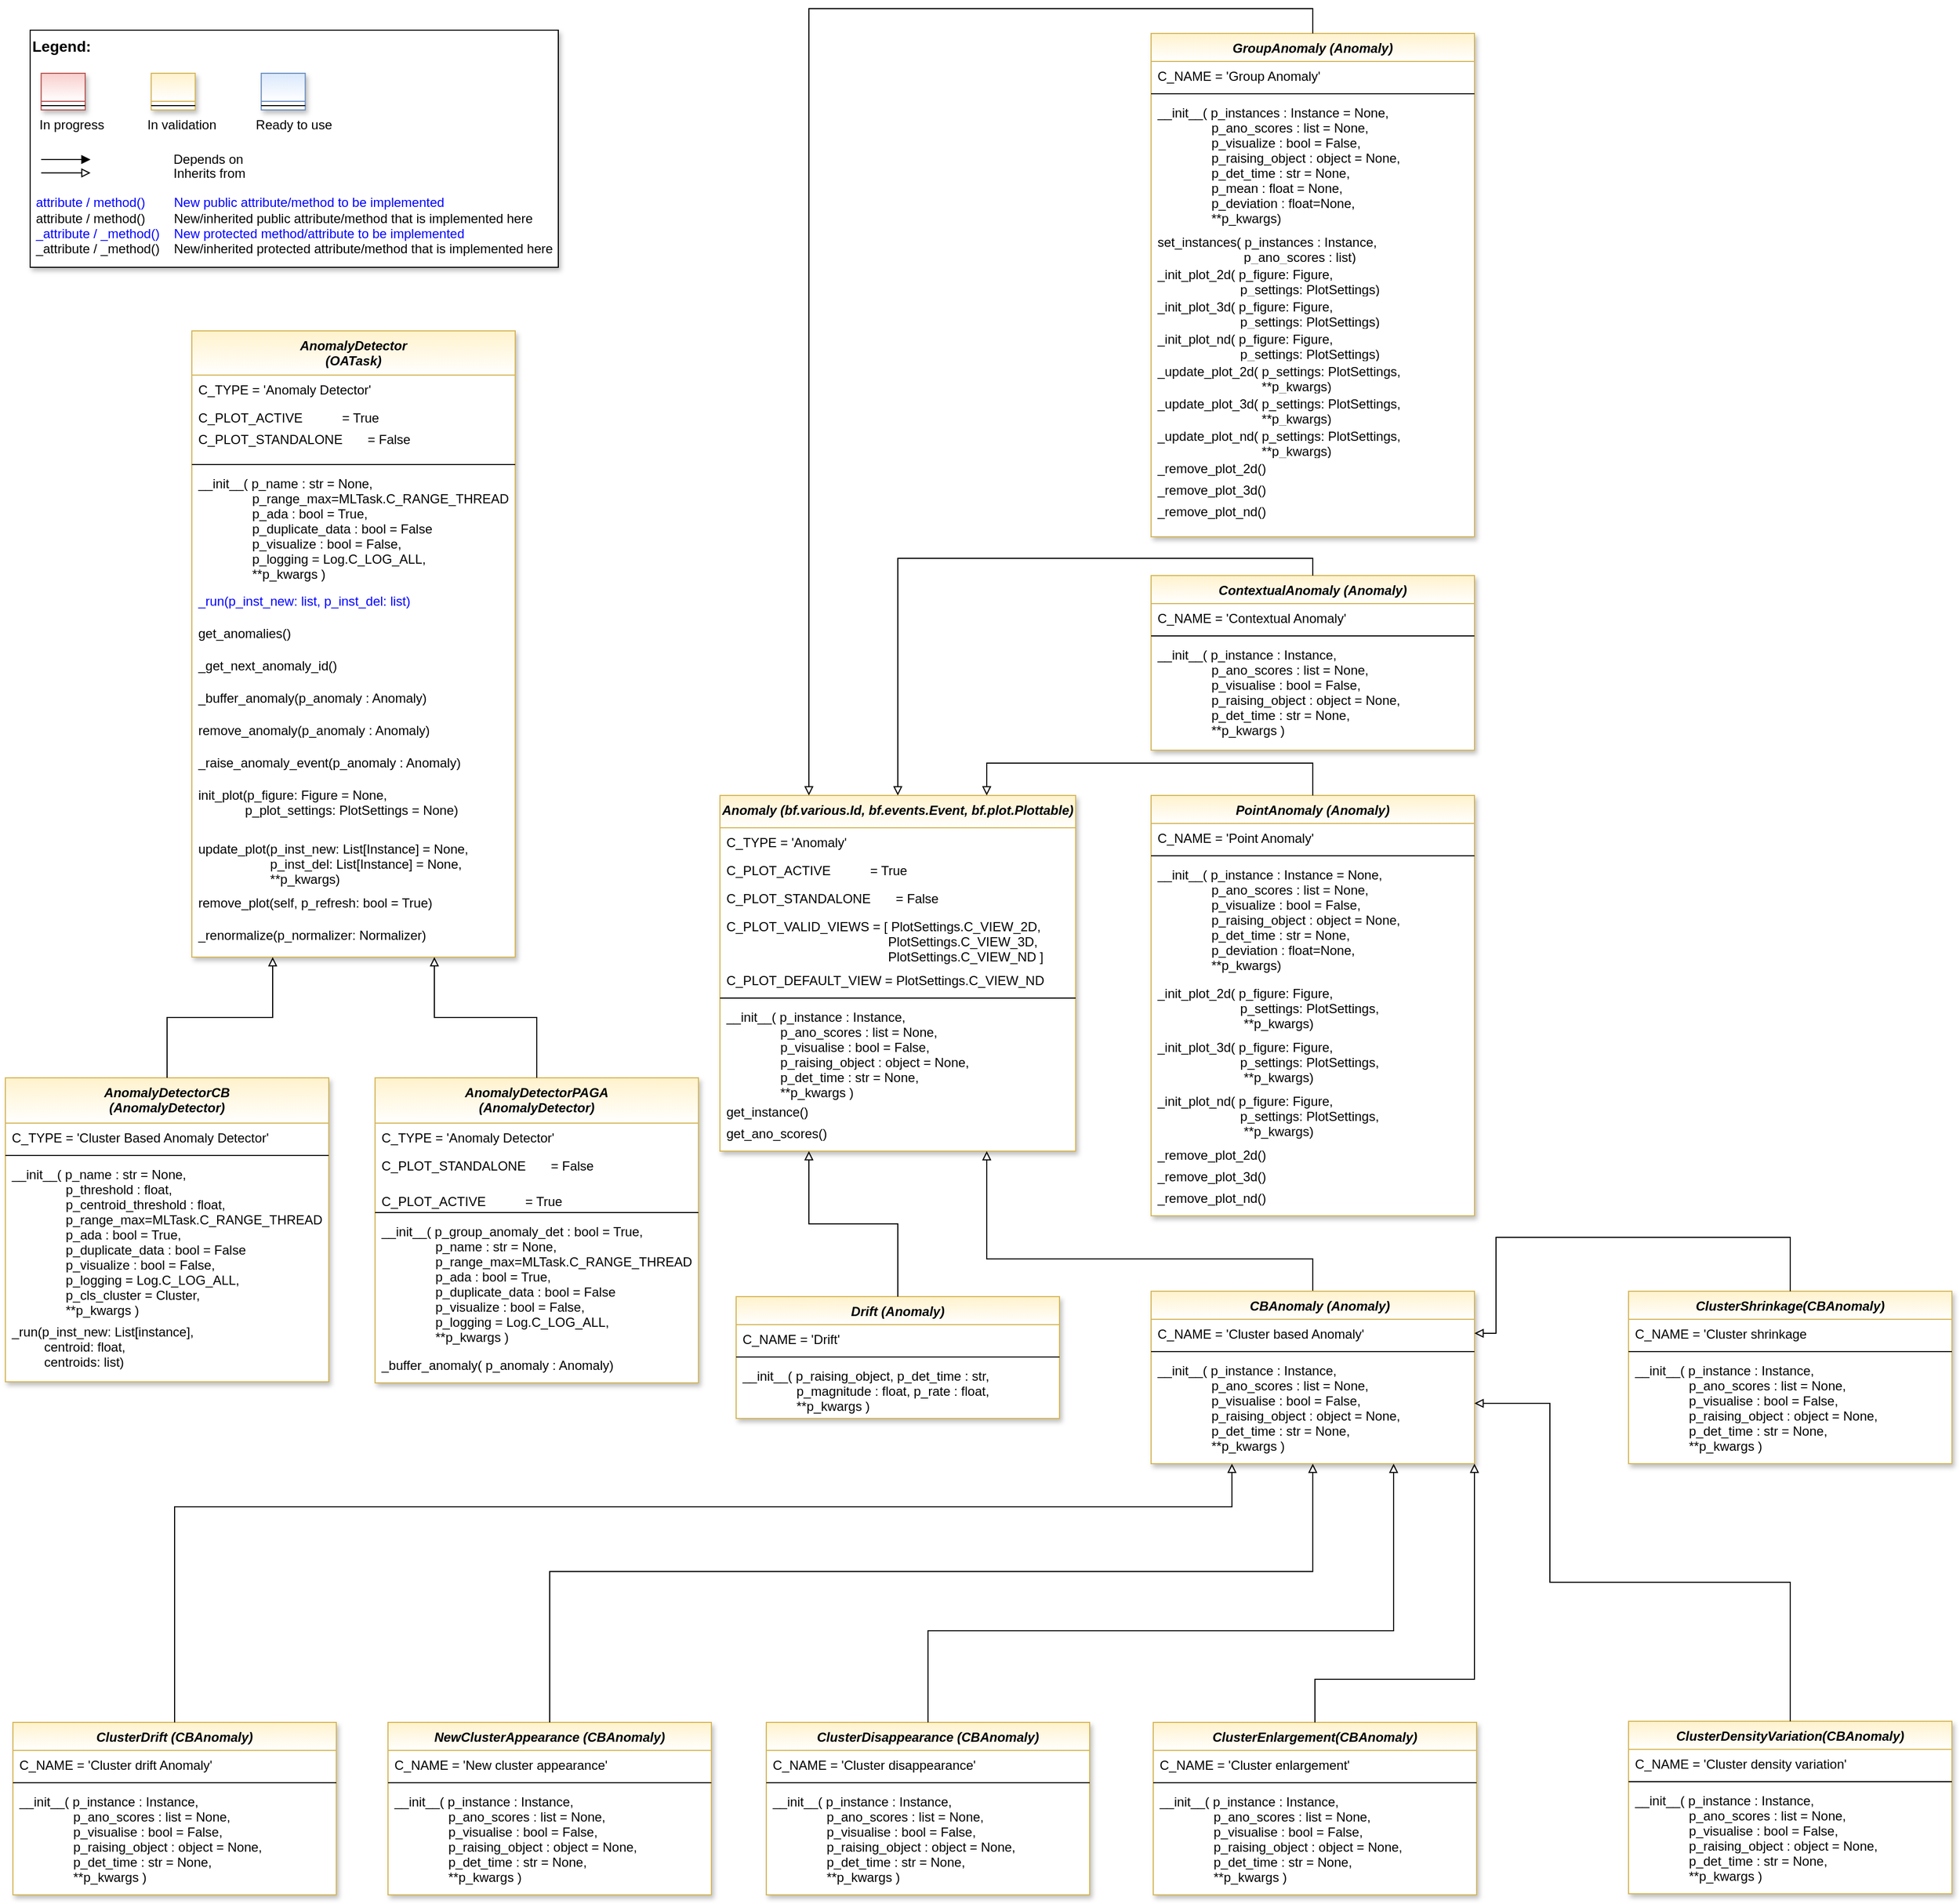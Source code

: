 <mxfile version="20.8.16" type="device" pages="2"><diagram id="C5RBs43oDa-KdzZeNtuy" name="Page-1"><mxGraphModel dx="822" dy="932" grid="1" gridSize="10" guides="1" tooltips="1" connect="1" arrows="1" fold="1" page="1" pageScale="1" pageWidth="2336" pageHeight="1654" math="0" shadow="0"><root><mxCell id="WIyWlLk6GJQsqaUBKTNV-0"/><mxCell id="WIyWlLk6GJQsqaUBKTNV-1" parent="WIyWlLk6GJQsqaUBKTNV-0"/><mxCell id="fcJVb3HREh7NScvAmxeq-0" value="" style="group" parent="WIyWlLk6GJQsqaUBKTNV-1" vertex="1" connectable="0"><mxGeometry x="40" y="40" width="490" height="220" as="geometry"/></mxCell><mxCell id="fcJVb3HREh7NScvAmxeq-1" value="&lt;font color=&quot;#000000&quot; size=&quot;1&quot;&gt;&lt;b style=&quot;font-size: 14px&quot;&gt;Legend:&lt;br&gt;&lt;/b&gt;&lt;/font&gt;&lt;br&gt;&lt;br&gt;&lt;br&gt;&lt;font color=&quot;#0000ff&quot; style=&quot;font-size: 6px&quot;&gt;&lt;br&gt;&lt;/font&gt;&lt;span style=&quot;color: rgb(0 , 0 , 0)&quot;&gt;&lt;font style=&quot;font-size: 4px&quot;&gt;&amp;nbsp; &amp;nbsp;&lt;/font&gt;&amp;nbsp;In progress&amp;nbsp; &amp;nbsp; &amp;nbsp; &amp;nbsp; &amp;nbsp; &amp;nbsp; In validation&amp;nbsp; &amp;nbsp; &amp;nbsp; &amp;nbsp; &amp;nbsp; &amp;nbsp;Ready to use&lt;/span&gt;&lt;font color=&quot;#000000&quot;&gt;&amp;nbsp;&lt;br&gt;&lt;/font&gt;&lt;font color=&quot;#0000ff&quot;&gt;&lt;br&gt;&lt;br&gt;&lt;br&gt;&lt;br&gt;&amp;nbsp;attribute / method()&amp;nbsp; &amp;nbsp; &amp;nbsp; &amp;nbsp; New public attribute/method to be implemented&lt;/font&gt;&lt;br&gt;&lt;font color=&quot;#000000&quot;&gt;&amp;nbsp;&lt;/font&gt;&lt;font color=&quot;#000000&quot;&gt;attribute / method()&lt;span&gt; &lt;/span&gt;&amp;nbsp; &amp;nbsp; &amp;nbsp; &amp;nbsp;New/inherited public attribute/method that is implemented here&lt;br&gt;&lt;/font&gt;&lt;font color=&quot;#0000ff&quot;&gt;&amp;nbsp;_attribute /&amp;nbsp;&lt;/font&gt;&lt;font color=&quot;#0000ff&quot;&gt;_method()&amp;nbsp; &amp;nbsp; New protected method/attribute to be implemented&lt;/font&gt;&lt;br&gt;&lt;font color=&quot;#000000&quot;&gt;&amp;nbsp;_attribute / _method()&amp;nbsp; &amp;nbsp; New/inherited protected attribute/method that is implemented here&lt;br&gt;&lt;/font&gt;&lt;font color=&quot;#000000&quot;&gt;&lt;br&gt;&lt;br&gt;&lt;br&gt;&lt;br&gt;&lt;br&gt;&lt;/font&gt;" style="text;html=1;align=left;verticalAlign=top;whiteSpace=wrap;rounded=0;fontColor=#006600;strokeColor=#000000;shadow=1;fillColor=#ffffff;" parent="fcJVb3HREh7NScvAmxeq-0" vertex="1"><mxGeometry width="490.0" height="220" as="geometry"/></mxCell><mxCell id="fcJVb3HREh7NScvAmxeq-2" value="Depends on" style="endArrow=block;html=1;labelPosition=right;verticalLabelPosition=middle;align=left;verticalAlign=middle;endFill=1;fontSize=12;" parent="fcJVb3HREh7NScvAmxeq-0" edge="1"><mxGeometry x="-1623.125" y="-2180" width="51.042" height="50" as="geometry"><mxPoint x="10.208" y="120.003" as="sourcePoint"/><mxPoint x="55.991" y="120.003" as="targetPoint"/><mxPoint x="98" as="offset"/><Array as="points"><mxPoint x="30.625" y="120"/></Array></mxGeometry></mxCell><mxCell id="fcJVb3HREh7NScvAmxeq-3" value="Inherits from" style="endArrow=block;html=1;labelPosition=right;verticalLabelPosition=middle;align=left;verticalAlign=middle;endFill=0;fontSize=12;" parent="fcJVb3HREh7NScvAmxeq-0" edge="1"><mxGeometry x="-1623.125" y="-2180" width="51.042" height="50" as="geometry"><mxPoint x="10.208" y="132.385" as="sourcePoint"/><mxPoint x="55.991" y="132.385" as="targetPoint"/><mxPoint x="98" y="1" as="offset"/></mxGeometry></mxCell><mxCell id="fcJVb3HREh7NScvAmxeq-4" value="" style="swimlane;fontStyle=3;align=center;verticalAlign=top;childLayout=stackLayout;horizontal=1;startSize=26;horizontalStack=0;resizeParent=1;resizeLast=0;collapsible=1;marginBottom=0;rounded=0;shadow=1;strokeWidth=1;fillColor=#f8cecc;strokeColor=#b85450;gradientColor=#ffffff;swimlaneFillColor=#ffffff;" parent="fcJVb3HREh7NScvAmxeq-0" vertex="1"><mxGeometry x="10.208" y="40" width="40.833" height="34" as="geometry"><mxRectangle x="230" y="140" width="160" height="26" as="alternateBounds"/></mxGeometry></mxCell><mxCell id="fcJVb3HREh7NScvAmxeq-5" value="" style="line;html=1;strokeWidth=1;align=left;verticalAlign=middle;spacingTop=-1;spacingLeft=3;spacingRight=3;rotatable=0;labelPosition=right;points=[];portConstraint=eastwest;" parent="fcJVb3HREh7NScvAmxeq-4" vertex="1"><mxGeometry y="26" width="40.833" height="8" as="geometry"/></mxCell><mxCell id="fcJVb3HREh7NScvAmxeq-6" value="" style="swimlane;fontStyle=3;align=center;verticalAlign=top;childLayout=stackLayout;horizontal=1;startSize=26;horizontalStack=0;resizeParent=1;resizeLast=0;collapsible=1;marginBottom=0;rounded=0;shadow=1;strokeWidth=1;fillColor=#fff2cc;strokeColor=#d6b656;gradientColor=#ffffff;swimlaneFillColor=#ffffff;" parent="fcJVb3HREh7NScvAmxeq-0" vertex="1"><mxGeometry x="112.292" y="40" width="40.833" height="34" as="geometry"><mxRectangle x="230" y="140" width="160" height="26" as="alternateBounds"/></mxGeometry></mxCell><mxCell id="fcJVb3HREh7NScvAmxeq-7" value="" style="line;html=1;strokeWidth=1;align=left;verticalAlign=middle;spacingTop=-1;spacingLeft=3;spacingRight=3;rotatable=0;labelPosition=right;points=[];portConstraint=eastwest;" parent="fcJVb3HREh7NScvAmxeq-6" vertex="1"><mxGeometry y="26" width="40.833" height="8" as="geometry"/></mxCell><mxCell id="fcJVb3HREh7NScvAmxeq-8" value="" style="swimlane;fontStyle=3;align=center;verticalAlign=top;childLayout=stackLayout;horizontal=1;startSize=26;horizontalStack=0;resizeParent=1;resizeLast=0;collapsible=1;marginBottom=0;rounded=0;shadow=1;strokeWidth=1;fillColor=#dae8fc;strokeColor=#6c8ebf;gradientColor=#ffffff;swimlaneFillColor=#ffffff;" parent="fcJVb3HREh7NScvAmxeq-0" vertex="1"><mxGeometry x="214.375" y="40" width="40.833" height="34" as="geometry"><mxRectangle x="230" y="140" width="160" height="26" as="alternateBounds"/></mxGeometry></mxCell><mxCell id="fcJVb3HREh7NScvAmxeq-9" value="" style="line;html=1;strokeWidth=1;align=left;verticalAlign=middle;spacingTop=-1;spacingLeft=3;spacingRight=3;rotatable=0;labelPosition=right;points=[];portConstraint=eastwest;" parent="fcJVb3HREh7NScvAmxeq-8" vertex="1"><mxGeometry y="26" width="40.833" height="8" as="geometry"/></mxCell><mxCell id="4use4ZCXdNiZSNTW99xv-1" value="AnomalyDetector&#10;(OATask)" style="swimlane;fontStyle=3;align=center;verticalAlign=top;childLayout=stackLayout;horizontal=1;startSize=41;horizontalStack=0;resizeParent=1;resizeLast=0;collapsible=1;marginBottom=0;rounded=0;shadow=1;strokeWidth=1;fillColor=#fff2cc;strokeColor=#d6b656;swimlaneFillColor=#ffffff;gradientColor=#ffffff;" parent="WIyWlLk6GJQsqaUBKTNV-1" vertex="1"><mxGeometry x="190" y="319" width="300" height="581" as="geometry"><mxRectangle x="230" y="140" width="160" height="26" as="alternateBounds"/></mxGeometry></mxCell><mxCell id="4use4ZCXdNiZSNTW99xv-2" value="C_TYPE = 'Anomaly Detector'" style="text;align=left;verticalAlign=top;spacingLeft=4;spacingRight=4;overflow=hidden;rotatable=0;points=[[0,0.5],[1,0.5]];portConstraint=eastwest;fontColor=default;" parent="4use4ZCXdNiZSNTW99xv-1" vertex="1"><mxGeometry y="41" width="300" height="26" as="geometry"/></mxCell><mxCell id="oLJumqx1HHhM9YScGNT0-0" value="C_PLOT_ACTIVE           = True" style="text;align=left;verticalAlign=top;spacingLeft=4;spacingRight=4;overflow=hidden;rotatable=0;points=[[0,0.5],[1,0.5]];portConstraint=eastwest;fontColor=default;html=1;" parent="4use4ZCXdNiZSNTW99xv-1" vertex="1"><mxGeometry y="67" width="300" height="20" as="geometry"/></mxCell><mxCell id="oLJumqx1HHhM9YScGNT0-1" value="C_PLOT_STANDALONE       = False" style="text;align=left;verticalAlign=top;spacingLeft=4;spacingRight=4;overflow=hidden;rotatable=0;points=[[0,0.5],[1,0.5]];portConstraint=eastwest;fontColor=default;" parent="4use4ZCXdNiZSNTW99xv-1" vertex="1"><mxGeometry y="87" width="300" height="33" as="geometry"/></mxCell><mxCell id="4use4ZCXdNiZSNTW99xv-5" value="" style="line;html=1;strokeWidth=1;align=left;verticalAlign=middle;spacingTop=-1;spacingLeft=3;spacingRight=3;rotatable=0;labelPosition=right;points=[];portConstraint=eastwest;" parent="4use4ZCXdNiZSNTW99xv-1" vertex="1"><mxGeometry y="120" width="300" height="8" as="geometry"/></mxCell><mxCell id="4use4ZCXdNiZSNTW99xv-6" value="__init__( p_name : str = None,&#10;               p_range_max=MLTask.C_RANGE_THREAD,&#10;               p_ada : bool = True,&#10;               p_duplicate_data : bool = False&#10;               p_visualize : bool = False,&#10;               p_logging = Log.C_LOG_ALL,&#10;               **p_kwargs )" style="text;align=left;verticalAlign=top;spacingLeft=4;spacingRight=4;overflow=hidden;rotatable=0;points=[[0,0.5],[1,0.5]];portConstraint=eastwest;fontColor=default;" parent="4use4ZCXdNiZSNTW99xv-1" vertex="1"><mxGeometry y="128" width="300" height="109" as="geometry"/></mxCell><mxCell id="oLJumqx1HHhM9YScGNT0-22" value="_run(p_inst_new: list, p_inst_del: list)" style="text;align=left;verticalAlign=top;spacingLeft=4;spacingRight=4;overflow=hidden;rotatable=0;points=[[0,0.5],[1,0.5]];portConstraint=eastwest;shadow=1;fontColor=#0000FF;" parent="4use4ZCXdNiZSNTW99xv-1" vertex="1"><mxGeometry y="237" width="300" height="30" as="geometry"/></mxCell><mxCell id="4use4ZCXdNiZSNTW99xv-8" value="get_anomalies()" style="text;align=left;verticalAlign=top;spacingLeft=4;spacingRight=4;overflow=hidden;rotatable=0;points=[[0,0.5],[1,0.5]];portConstraint=eastwest;shadow=1;fontColor=#000000;" parent="4use4ZCXdNiZSNTW99xv-1" vertex="1"><mxGeometry y="267" width="300" height="30" as="geometry"/></mxCell><mxCell id="N38WU9mJ-Era6qwWuLtT-0" value="_get_next_anomaly_id()" style="text;align=left;verticalAlign=top;spacingLeft=4;spacingRight=4;overflow=hidden;rotatable=0;points=[[0,0.5],[1,0.5]];portConstraint=eastwest;shadow=1;fontColor=#000000;" vertex="1" parent="4use4ZCXdNiZSNTW99xv-1"><mxGeometry y="297" width="300" height="30" as="geometry"/></mxCell><mxCell id="oLJumqx1HHhM9YScGNT0-2" value="_buffer_anomaly(p_anomaly : Anomaly) " style="text;align=left;verticalAlign=top;spacingLeft=4;spacingRight=4;overflow=hidden;rotatable=0;points=[[0,0.5],[1,0.5]];portConstraint=eastwest;shadow=1;fontColor=#000000;" parent="4use4ZCXdNiZSNTW99xv-1" vertex="1"><mxGeometry y="327" width="300" height="30" as="geometry"/></mxCell><mxCell id="oLJumqx1HHhM9YScGNT0-3" value="remove_anomaly(p_anomaly : Anomaly)" style="text;align=left;verticalAlign=top;spacingLeft=4;spacingRight=4;overflow=hidden;rotatable=0;points=[[0,0.5],[1,0.5]];portConstraint=eastwest;shadow=1;fontColor=#000000;" parent="4use4ZCXdNiZSNTW99xv-1" vertex="1"><mxGeometry y="357" width="300" height="30" as="geometry"/></mxCell><mxCell id="oLJumqx1HHhM9YScGNT0-4" value="_raise_anomaly_event(p_anomaly : Anomaly)" style="text;align=left;verticalAlign=top;spacingLeft=4;spacingRight=4;overflow=hidden;rotatable=0;points=[[0,0.5],[1,0.5]];portConstraint=eastwest;shadow=1;fontColor=#000000;" parent="4use4ZCXdNiZSNTW99xv-1" vertex="1"><mxGeometry y="387" width="300" height="30" as="geometry"/></mxCell><mxCell id="oLJumqx1HHhM9YScGNT0-5" value="init_plot(p_figure: Figure = None,&#10;             p_plot_settings: PlotSettings = None)" style="text;align=left;verticalAlign=top;spacingLeft=4;spacingRight=4;overflow=hidden;rotatable=0;points=[[0,0.5],[1,0.5]];portConstraint=eastwest;shadow=1;fontColor=#000000;" parent="4use4ZCXdNiZSNTW99xv-1" vertex="1"><mxGeometry y="417" width="300" height="50" as="geometry"/></mxCell><mxCell id="oLJumqx1HHhM9YScGNT0-6" value="update_plot(p_inst_new: List[Instance] = None,&#10;                    p_inst_del: List[Instance] = None,&#10;                    **p_kwargs)" style="text;align=left;verticalAlign=top;spacingLeft=4;spacingRight=4;overflow=hidden;rotatable=0;points=[[0,0.5],[1,0.5]];portConstraint=eastwest;shadow=1;fontColor=#000000;" parent="4use4ZCXdNiZSNTW99xv-1" vertex="1"><mxGeometry y="467" width="300" height="50" as="geometry"/></mxCell><mxCell id="oLJumqx1HHhM9YScGNT0-7" value="remove_plot(self, p_refresh: bool = True)" style="text;align=left;verticalAlign=top;spacingLeft=4;spacingRight=4;overflow=hidden;rotatable=0;points=[[0,0.5],[1,0.5]];portConstraint=eastwest;shadow=1;fontColor=#000000;" parent="4use4ZCXdNiZSNTW99xv-1" vertex="1"><mxGeometry y="517" width="300" height="30" as="geometry"/></mxCell><mxCell id="hOcUKRqpv3udX4BvXm5B-0" value="_renormalize(p_normalizer: Normalizer) " style="text;align=left;verticalAlign=top;spacingLeft=4;spacingRight=4;overflow=hidden;rotatable=0;points=[[0,0.5],[1,0.5]];portConstraint=eastwest;shadow=1;fontColor=#000000;" parent="4use4ZCXdNiZSNTW99xv-1" vertex="1"><mxGeometry y="547" width="300" height="30" as="geometry"/></mxCell><mxCell id="4use4ZCXdNiZSNTW99xv-16" value="Anomaly (bf.various.Id, bf.events.Event, bf.plot.Plottable)" style="swimlane;fontStyle=3;align=center;verticalAlign=top;childLayout=stackLayout;horizontal=1;startSize=30;horizontalStack=0;resizeParent=1;resizeLast=0;collapsible=1;marginBottom=0;rounded=0;shadow=1;strokeWidth=1;fillColor=#fff2cc;strokeColor=#d6b656;swimlaneFillColor=#ffffff;gradientColor=#ffffff;" parent="WIyWlLk6GJQsqaUBKTNV-1" vertex="1"><mxGeometry x="680" y="750" width="330" height="330" as="geometry"><mxRectangle x="230" y="140" width="160" height="26" as="alternateBounds"/></mxGeometry></mxCell><mxCell id="8-Sli__s1YHfQ2Dl7trR-0" value="C_TYPE = 'Anomaly'" style="text;align=left;verticalAlign=top;spacingLeft=4;spacingRight=4;overflow=hidden;rotatable=0;points=[[0,0.5],[1,0.5]];portConstraint=eastwest;fontColor=default;" parent="4use4ZCXdNiZSNTW99xv-16" vertex="1"><mxGeometry y="30" width="330" height="26" as="geometry"/></mxCell><mxCell id="oLJumqx1HHhM9YScGNT0-23" value="C_PLOT_ACTIVE           = True" style="text;align=left;verticalAlign=top;spacingLeft=4;spacingRight=4;overflow=hidden;rotatable=0;points=[[0,0.5],[1,0.5]];portConstraint=eastwest;fontColor=default;" parent="4use4ZCXdNiZSNTW99xv-16" vertex="1"><mxGeometry y="56" width="330" height="26" as="geometry"/></mxCell><mxCell id="oLJumqx1HHhM9YScGNT0-24" value="C_PLOT_STANDALONE       = False" style="text;align=left;verticalAlign=top;spacingLeft=4;spacingRight=4;overflow=hidden;rotatable=0;points=[[0,0.5],[1,0.5]];portConstraint=eastwest;fontColor=default;" parent="4use4ZCXdNiZSNTW99xv-16" vertex="1"><mxGeometry y="82" width="330" height="26" as="geometry"/></mxCell><mxCell id="oLJumqx1HHhM9YScGNT0-25" value="C_PLOT_VALID_VIEWS = [ PlotSettings.C_VIEW_2D, &#10;                                              PlotSettings.C_VIEW_3D, &#10;                                              PlotSettings.C_VIEW_ND ]" style="text;align=left;verticalAlign=top;spacingLeft=4;spacingRight=4;overflow=hidden;rotatable=0;points=[[0,0.5],[1,0.5]];portConstraint=eastwest;fontColor=default;" parent="4use4ZCXdNiZSNTW99xv-16" vertex="1"><mxGeometry y="108" width="330" height="50" as="geometry"/></mxCell><mxCell id="oLJumqx1HHhM9YScGNT0-26" value="C_PLOT_DEFAULT_VIEW = PlotSettings.C_VIEW_ND" style="text;align=left;verticalAlign=top;spacingLeft=4;spacingRight=4;overflow=hidden;rotatable=0;points=[[0,0.5],[1,0.5]];portConstraint=eastwest;fontColor=default;" parent="4use4ZCXdNiZSNTW99xv-16" vertex="1"><mxGeometry y="158" width="330" height="26" as="geometry"/></mxCell><mxCell id="4use4ZCXdNiZSNTW99xv-20" value="" style="line;html=1;strokeWidth=1;align=left;verticalAlign=middle;spacingTop=-1;spacingLeft=3;spacingRight=3;rotatable=0;labelPosition=right;points=[];portConstraint=eastwest;" parent="4use4ZCXdNiZSNTW99xv-16" vertex="1"><mxGeometry y="184" width="330" height="8" as="geometry"/></mxCell><mxCell id="4use4ZCXdNiZSNTW99xv-21" value="__init__( p_instance : Instance,&#10;               p_ano_scores : list = None,&#10;               p_visualise : bool = False,&#10;               p_raising_object : object = None,&#10;               p_det_time : str = None,&#10;               **p_kwargs )" style="text;align=left;verticalAlign=top;spacingLeft=4;spacingRight=4;overflow=hidden;rotatable=0;points=[[0,0.5],[1,0.5]];portConstraint=eastwest;" parent="4use4ZCXdNiZSNTW99xv-16" vertex="1"><mxGeometry y="192" width="330" height="88" as="geometry"/></mxCell><mxCell id="oLJumqx1HHhM9YScGNT0-29" value="get_instance()" style="text;align=left;verticalAlign=top;spacingLeft=4;spacingRight=4;overflow=hidden;rotatable=0;points=[[0,0.5],[1,0.5]];portConstraint=eastwest;" parent="4use4ZCXdNiZSNTW99xv-16" vertex="1"><mxGeometry y="280" width="330" height="20" as="geometry"/></mxCell><mxCell id="hOcUKRqpv3udX4BvXm5B-9" value="get_ano_scores()" style="text;align=left;verticalAlign=top;spacingLeft=4;spacingRight=4;overflow=hidden;rotatable=0;points=[[0,0.5],[1,0.5]];portConstraint=eastwest;" parent="4use4ZCXdNiZSNTW99xv-16" vertex="1"><mxGeometry y="300" width="330" height="20" as="geometry"/></mxCell><mxCell id="4use4ZCXdNiZSNTW99xv-23" value="AnomalyDetectorCB &#10;(AnomalyDetector)" style="swimlane;fontStyle=3;align=center;verticalAlign=top;childLayout=stackLayout;horizontal=1;startSize=42;horizontalStack=0;resizeParent=1;resizeLast=0;collapsible=1;marginBottom=0;rounded=0;shadow=1;strokeWidth=1;fillColor=#fff2cc;strokeColor=#d6b656;swimlaneFillColor=#ffffff;gradientColor=#ffffff;" parent="WIyWlLk6GJQsqaUBKTNV-1" vertex="1"><mxGeometry x="17" y="1012" width="300" height="282" as="geometry"><mxRectangle x="230" y="140" width="160" height="26" as="alternateBounds"/></mxGeometry></mxCell><mxCell id="4use4ZCXdNiZSNTW99xv-24" value="C_TYPE = 'Cluster Based Anomaly Detector'" style="text;align=left;verticalAlign=top;spacingLeft=4;spacingRight=4;overflow=hidden;rotatable=0;points=[[0,0.5],[1,0.5]];portConstraint=eastwest;fontColor=default;" parent="4use4ZCXdNiZSNTW99xv-23" vertex="1"><mxGeometry y="42" width="300" height="26" as="geometry"/></mxCell><mxCell id="4use4ZCXdNiZSNTW99xv-25" value="" style="line;html=1;strokeWidth=1;align=left;verticalAlign=middle;spacingTop=-1;spacingLeft=3;spacingRight=3;rotatable=0;labelPosition=right;points=[];portConstraint=eastwest;" parent="4use4ZCXdNiZSNTW99xv-23" vertex="1"><mxGeometry y="68" width="300" height="8" as="geometry"/></mxCell><mxCell id="LADwDjPol3l0WeRybPvM-0" value="__init__( p_name : str = None,&#10;               p_threshold : float,&#10;               p_centroid_threshold : float,&#10;               p_range_max=MLTask.C_RANGE_THREAD,&#10;               p_ada : bool = True,&#10;               p_duplicate_data : bool = False&#10;               p_visualize : bool = False,&#10;               p_logging = Log.C_LOG_ALL,&#10;               p_cls_cluster = Cluster,&#10;               **p_kwargs )" style="text;align=left;verticalAlign=top;spacingLeft=4;spacingRight=4;overflow=hidden;rotatable=0;points=[[0,0.5],[1,0.5]];portConstraint=eastwest;fontColor=default;" parent="4use4ZCXdNiZSNTW99xv-23" vertex="1"><mxGeometry y="76" width="300" height="146" as="geometry"/></mxCell><mxCell id="p2okAq9_pR5mkignAm-u-0" value="_run(p_inst_new: List[instance],&#10;         centroid: float,&#10;         centroids: list)" style="text;align=left;verticalAlign=top;spacingLeft=4;spacingRight=4;overflow=hidden;rotatable=0;points=[[0,0.5],[1,0.5]];portConstraint=eastwest;shadow=1;" parent="4use4ZCXdNiZSNTW99xv-23" vertex="1"><mxGeometry y="222" width="300" height="60" as="geometry"/></mxCell><mxCell id="p2okAq9_pR5mkignAm-u-1" value="PointAnomaly (Anomaly)" style="swimlane;fontStyle=3;align=center;verticalAlign=top;childLayout=stackLayout;horizontal=1;startSize=26;horizontalStack=0;resizeParent=1;resizeLast=0;collapsible=1;marginBottom=0;rounded=0;shadow=1;strokeWidth=1;fillColor=#fff2cc;strokeColor=#d6b656;swimlaneFillColor=#ffffff;gradientColor=#ffffff;" parent="WIyWlLk6GJQsqaUBKTNV-1" vertex="1"><mxGeometry x="1080" y="750" width="300" height="390" as="geometry"><mxRectangle x="230" y="140" width="160" height="26" as="alternateBounds"/></mxGeometry></mxCell><mxCell id="p2okAq9_pR5mkignAm-u-2" value="C_NAME = 'Point Anomaly'" style="text;align=left;verticalAlign=top;spacingLeft=4;spacingRight=4;overflow=hidden;rotatable=0;points=[[0,0.5],[1,0.5]];portConstraint=eastwest;fontColor=default;" parent="p2okAq9_pR5mkignAm-u-1" vertex="1"><mxGeometry y="26" width="300" height="26" as="geometry"/></mxCell><mxCell id="p2okAq9_pR5mkignAm-u-5" value="" style="line;html=1;strokeWidth=1;align=left;verticalAlign=middle;spacingTop=-1;spacingLeft=3;spacingRight=3;rotatable=0;labelPosition=right;points=[];portConstraint=eastwest;" parent="p2okAq9_pR5mkignAm-u-1" vertex="1"><mxGeometry y="52" width="300" height="8" as="geometry"/></mxCell><mxCell id="p2okAq9_pR5mkignAm-u-6" value="__init__( p_instance : Instance = None,&#10;               p_ano_scores : list = None,&#10;               p_visualize : bool = False,&#10;               p_raising_object : object = None,&#10;               p_det_time : str = None,&#10;               p_deviation : float=None,&#10;               **p_kwargs)" style="text;align=left;verticalAlign=top;spacingLeft=4;spacingRight=4;overflow=hidden;rotatable=0;points=[[0,0.5],[1,0.5]];portConstraint=eastwest;" parent="p2okAq9_pR5mkignAm-u-1" vertex="1"><mxGeometry y="60" width="300" height="110" as="geometry"/></mxCell><mxCell id="oLJumqx1HHhM9YScGNT0-30" value="_init_plot_2d( p_figure: Figure,&#10;                       p_settings: PlotSettings,&#10;                        **p_kwargs)" style="text;align=left;verticalAlign=top;spacingLeft=4;spacingRight=4;overflow=hidden;rotatable=0;points=[[0,0.5],[1,0.5]];portConstraint=eastwest;" parent="p2okAq9_pR5mkignAm-u-1" vertex="1"><mxGeometry y="170" width="300" height="50" as="geometry"/></mxCell><mxCell id="N38WU9mJ-Era6qwWuLtT-4" value="_init_plot_3d( p_figure: Figure,&#10;                       p_settings: PlotSettings,&#10;                        **p_kwargs)" style="text;align=left;verticalAlign=top;spacingLeft=4;spacingRight=4;overflow=hidden;rotatable=0;points=[[0,0.5],[1,0.5]];portConstraint=eastwest;" vertex="1" parent="p2okAq9_pR5mkignAm-u-1"><mxGeometry y="220" width="300" height="50" as="geometry"/></mxCell><mxCell id="N38WU9mJ-Era6qwWuLtT-5" value="_init_plot_nd( p_figure: Figure,&#10;                       p_settings: PlotSettings,&#10;                        **p_kwargs)" style="text;align=left;verticalAlign=top;spacingLeft=4;spacingRight=4;overflow=hidden;rotatable=0;points=[[0,0.5],[1,0.5]];portConstraint=eastwest;" vertex="1" parent="p2okAq9_pR5mkignAm-u-1"><mxGeometry y="270" width="300" height="50" as="geometry"/></mxCell><mxCell id="oLJumqx1HHhM9YScGNT0-31" value="_remove_plot_2d()" style="text;align=left;verticalAlign=top;spacingLeft=4;spacingRight=4;overflow=hidden;rotatable=0;points=[[0,0.5],[1,0.5]];portConstraint=eastwest;" parent="p2okAq9_pR5mkignAm-u-1" vertex="1"><mxGeometry y="320" width="300" height="20" as="geometry"/></mxCell><mxCell id="N38WU9mJ-Era6qwWuLtT-6" value="_remove_plot_3d()" style="text;align=left;verticalAlign=top;spacingLeft=4;spacingRight=4;overflow=hidden;rotatable=0;points=[[0,0.5],[1,0.5]];portConstraint=eastwest;" vertex="1" parent="p2okAq9_pR5mkignAm-u-1"><mxGeometry y="340" width="300" height="20" as="geometry"/></mxCell><mxCell id="N38WU9mJ-Era6qwWuLtT-7" value="_remove_plot_nd()" style="text;align=left;verticalAlign=top;spacingLeft=4;spacingRight=4;overflow=hidden;rotatable=0;points=[[0,0.5],[1,0.5]];portConstraint=eastwest;" vertex="1" parent="p2okAq9_pR5mkignAm-u-1"><mxGeometry y="360" width="300" height="20" as="geometry"/></mxCell><mxCell id="p2okAq9_pR5mkignAm-u-7" value="Drift (Anomaly)" style="swimlane;fontStyle=3;align=center;verticalAlign=top;childLayout=stackLayout;horizontal=1;startSize=26;horizontalStack=0;resizeParent=1;resizeLast=0;collapsible=1;marginBottom=0;rounded=0;shadow=1;strokeWidth=1;fillColor=#fff2cc;strokeColor=#d6b656;swimlaneFillColor=#ffffff;gradientColor=#ffffff;" parent="WIyWlLk6GJQsqaUBKTNV-1" vertex="1"><mxGeometry x="695" y="1215" width="300" height="113" as="geometry"><mxRectangle x="230" y="140" width="160" height="26" as="alternateBounds"/></mxGeometry></mxCell><mxCell id="p2okAq9_pR5mkignAm-u-8" value="C_NAME = 'Drift'" style="text;align=left;verticalAlign=top;spacingLeft=4;spacingRight=4;overflow=hidden;rotatable=0;points=[[0,0.5],[1,0.5]];portConstraint=eastwest;fontColor=default;" parent="p2okAq9_pR5mkignAm-u-7" vertex="1"><mxGeometry y="26" width="300" height="26" as="geometry"/></mxCell><mxCell id="p2okAq9_pR5mkignAm-u-11" value="" style="line;html=1;strokeWidth=1;align=left;verticalAlign=middle;spacingTop=-1;spacingLeft=3;spacingRight=3;rotatable=0;labelPosition=right;points=[];portConstraint=eastwest;" parent="p2okAq9_pR5mkignAm-u-7" vertex="1"><mxGeometry y="52" width="300" height="8" as="geometry"/></mxCell><mxCell id="p2okAq9_pR5mkignAm-u-12" value="__init__( p_raising_object, p_det_time : str,&#10;               p_magnitude : float, p_rate : float,&#10;               **p_kwargs )" style="text;align=left;verticalAlign=top;spacingLeft=4;spacingRight=4;overflow=hidden;rotatable=0;points=[[0,0.5],[1,0.5]];portConstraint=eastwest;" parent="p2okAq9_pR5mkignAm-u-7" vertex="1"><mxGeometry y="60" width="300" height="50" as="geometry"/></mxCell><mxCell id="-7w-KWIGjs2nFZWPsfRn-2" style="edgeStyle=orthogonalEdgeStyle;rounded=0;orthogonalLoop=1;jettySize=auto;html=1;fontColor=#0000FF;endArrow=block;endFill=0;exitX=0.5;exitY=0;exitDx=0;exitDy=0;entryX=0.25;entryY=1;entryDx=0;entryDy=0;" parent="WIyWlLk6GJQsqaUBKTNV-1" source="p2okAq9_pR5mkignAm-u-7" target="4use4ZCXdNiZSNTW99xv-16" edge="1"><mxGeometry relative="1" as="geometry"><mxPoint x="880" y="900" as="targetPoint"/><Array as="points"/><mxPoint x="1250" y="600" as="sourcePoint"/></mxGeometry></mxCell><mxCell id="y2l99iwQbg-wAnSwsQFK-0" value="GroupAnomaly (Anomaly)" style="swimlane;fontStyle=3;align=center;verticalAlign=top;childLayout=stackLayout;horizontal=1;startSize=26;horizontalStack=0;resizeParent=1;resizeLast=0;collapsible=1;marginBottom=0;rounded=0;shadow=1;strokeWidth=1;fillColor=#fff2cc;strokeColor=#d6b656;swimlaneFillColor=#ffffff;gradientColor=#ffffff;" parent="WIyWlLk6GJQsqaUBKTNV-1" vertex="1"><mxGeometry x="1080" y="43" width="300" height="467" as="geometry"><mxRectangle x="230" y="140" width="160" height="26" as="alternateBounds"/></mxGeometry></mxCell><mxCell id="y2l99iwQbg-wAnSwsQFK-1" value="C_NAME = 'Group Anomaly'" style="text;align=left;verticalAlign=top;spacingLeft=4;spacingRight=4;overflow=hidden;rotatable=0;points=[[0,0.5],[1,0.5]];portConstraint=eastwest;fontColor=default;" parent="y2l99iwQbg-wAnSwsQFK-0" vertex="1"><mxGeometry y="26" width="300" height="26" as="geometry"/></mxCell><mxCell id="y2l99iwQbg-wAnSwsQFK-2" value="" style="line;html=1;strokeWidth=1;align=left;verticalAlign=middle;spacingTop=-1;spacingLeft=3;spacingRight=3;rotatable=0;labelPosition=right;points=[];portConstraint=eastwest;" parent="y2l99iwQbg-wAnSwsQFK-0" vertex="1"><mxGeometry y="52" width="300" height="8" as="geometry"/></mxCell><mxCell id="y2l99iwQbg-wAnSwsQFK-3" value="__init__( p_instances : Instance = None,&#10;               p_ano_scores : list = None,&#10;               p_visualize : bool = False,&#10;               p_raising_object : object = None,&#10;               p_det_time : str = None,&#10;               p_mean : float = None,&#10;               p_deviation : float=None,&#10;               **p_kwargs)" style="text;align=left;verticalAlign=top;spacingLeft=4;spacingRight=4;overflow=hidden;rotatable=0;points=[[0,0.5],[1,0.5]];portConstraint=eastwest;" parent="y2l99iwQbg-wAnSwsQFK-0" vertex="1"><mxGeometry y="60" width="300" height="120" as="geometry"/></mxCell><mxCell id="hOcUKRqpv3udX4BvXm5B-10" value="set_instances( p_instances : Instance,&#10;                        p_ano_scores : list)" style="text;align=left;verticalAlign=top;spacingLeft=4;spacingRight=4;overflow=hidden;rotatable=0;points=[[0,0.5],[1,0.5]];portConstraint=eastwest;" parent="y2l99iwQbg-wAnSwsQFK-0" vertex="1"><mxGeometry y="180" width="300" height="30" as="geometry"/></mxCell><mxCell id="N38WU9mJ-Era6qwWuLtT-11" value="_init_plot_2d( p_figure: Figure,&#10;                       p_settings: PlotSettings)" style="text;align=left;verticalAlign=top;spacingLeft=4;spacingRight=4;overflow=hidden;rotatable=0;points=[[0,0.5],[1,0.5]];portConstraint=eastwest;" vertex="1" parent="y2l99iwQbg-wAnSwsQFK-0"><mxGeometry y="210" width="300" height="30" as="geometry"/></mxCell><mxCell id="N38WU9mJ-Era6qwWuLtT-12" value="_init_plot_3d( p_figure: Figure,&#10;                       p_settings: PlotSettings)" style="text;align=left;verticalAlign=top;spacingLeft=4;spacingRight=4;overflow=hidden;rotatable=0;points=[[0,0.5],[1,0.5]];portConstraint=eastwest;" vertex="1" parent="y2l99iwQbg-wAnSwsQFK-0"><mxGeometry y="240" width="300" height="30" as="geometry"/></mxCell><mxCell id="oLJumqx1HHhM9YScGNT0-34" value="_init_plot_nd( p_figure: Figure,&#10;                       p_settings: PlotSettings)" style="text;align=left;verticalAlign=top;spacingLeft=4;spacingRight=4;overflow=hidden;rotatable=0;points=[[0,0.5],[1,0.5]];portConstraint=eastwest;" parent="y2l99iwQbg-wAnSwsQFK-0" vertex="1"><mxGeometry y="270" width="300" height="30" as="geometry"/></mxCell><mxCell id="oLJumqx1HHhM9YScGNT0-33" value="_update_plot_2d( p_settings: PlotSettings,&#10;                             **p_kwargs)" style="text;align=left;verticalAlign=top;spacingLeft=4;spacingRight=4;overflow=hidden;rotatable=0;points=[[0,0.5],[1,0.5]];portConstraint=eastwest;" parent="y2l99iwQbg-wAnSwsQFK-0" vertex="1"><mxGeometry y="300" width="300" height="30" as="geometry"/></mxCell><mxCell id="N38WU9mJ-Era6qwWuLtT-10" value="_update_plot_3d( p_settings: PlotSettings,&#10;                             **p_kwargs)" style="text;align=left;verticalAlign=top;spacingLeft=4;spacingRight=4;overflow=hidden;rotatable=0;points=[[0,0.5],[1,0.5]];portConstraint=eastwest;" vertex="1" parent="y2l99iwQbg-wAnSwsQFK-0"><mxGeometry y="330" width="300" height="30" as="geometry"/></mxCell><mxCell id="N38WU9mJ-Era6qwWuLtT-8" value="_update_plot_nd( p_settings: PlotSettings,&#10;                             **p_kwargs)" style="text;align=left;verticalAlign=top;spacingLeft=4;spacingRight=4;overflow=hidden;rotatable=0;points=[[0,0.5],[1,0.5]];portConstraint=eastwest;" vertex="1" parent="y2l99iwQbg-wAnSwsQFK-0"><mxGeometry y="360" width="300" height="30" as="geometry"/></mxCell><mxCell id="hOcUKRqpv3udX4BvXm5B-11" value="_remove_plot_2d()" style="text;align=left;verticalAlign=top;spacingLeft=4;spacingRight=4;overflow=hidden;rotatable=0;points=[[0,0.5],[1,0.5]];portConstraint=eastwest;" parent="y2l99iwQbg-wAnSwsQFK-0" vertex="1"><mxGeometry y="390" width="300" height="20" as="geometry"/></mxCell><mxCell id="N38WU9mJ-Era6qwWuLtT-13" value="_remove_plot_3d()" style="text;align=left;verticalAlign=top;spacingLeft=4;spacingRight=4;overflow=hidden;rotatable=0;points=[[0,0.5],[1,0.5]];portConstraint=eastwest;" vertex="1" parent="y2l99iwQbg-wAnSwsQFK-0"><mxGeometry y="410" width="300" height="20" as="geometry"/></mxCell><mxCell id="N38WU9mJ-Era6qwWuLtT-14" value="_remove_plot_nd()" style="text;align=left;verticalAlign=top;spacingLeft=4;spacingRight=4;overflow=hidden;rotatable=0;points=[[0,0.5],[1,0.5]];portConstraint=eastwest;" vertex="1" parent="y2l99iwQbg-wAnSwsQFK-0"><mxGeometry y="430" width="300" height="20" as="geometry"/></mxCell><mxCell id="y2l99iwQbg-wAnSwsQFK-5" value="ContextualAnomaly (Anomaly)" style="swimlane;fontStyle=3;align=center;verticalAlign=top;childLayout=stackLayout;horizontal=1;startSize=26;horizontalStack=0;resizeParent=1;resizeLast=0;collapsible=1;marginBottom=0;rounded=0;shadow=1;strokeWidth=1;fillColor=#fff2cc;strokeColor=#d6b656;swimlaneFillColor=#ffffff;gradientColor=#ffffff;" parent="WIyWlLk6GJQsqaUBKTNV-1" vertex="1"><mxGeometry x="1080" y="546" width="300" height="162" as="geometry"><mxRectangle x="230" y="140" width="160" height="26" as="alternateBounds"/></mxGeometry></mxCell><mxCell id="y2l99iwQbg-wAnSwsQFK-6" value="C_NAME = 'Contextual Anomaly'" style="text;align=left;verticalAlign=top;spacingLeft=4;spacingRight=4;overflow=hidden;rotatable=0;points=[[0,0.5],[1,0.5]];portConstraint=eastwest;fontColor=default;" parent="y2l99iwQbg-wAnSwsQFK-5" vertex="1"><mxGeometry y="26" width="300" height="26" as="geometry"/></mxCell><mxCell id="y2l99iwQbg-wAnSwsQFK-7" value="" style="line;html=1;strokeWidth=1;align=left;verticalAlign=middle;spacingTop=-1;spacingLeft=3;spacingRight=3;rotatable=0;labelPosition=right;points=[];portConstraint=eastwest;" parent="y2l99iwQbg-wAnSwsQFK-5" vertex="1"><mxGeometry y="52" width="300" height="8" as="geometry"/></mxCell><mxCell id="N38WU9mJ-Era6qwWuLtT-19" value="__init__( p_instance : Instance,&#10;               p_ano_scores : list = None,&#10;               p_visualise : bool = False,&#10;               p_raising_object : object = None,&#10;               p_det_time : str = None,&#10;               **p_kwargs )" style="text;align=left;verticalAlign=top;spacingLeft=4;spacingRight=4;overflow=hidden;rotatable=0;points=[[0,0.5],[1,0.5]];portConstraint=eastwest;" vertex="1" parent="y2l99iwQbg-wAnSwsQFK-5"><mxGeometry y="60" width="300" height="88" as="geometry"/></mxCell><mxCell id="3wLeKcvZU7Bwk3L1nlsd-0" style="edgeStyle=orthogonalEdgeStyle;rounded=0;orthogonalLoop=1;jettySize=auto;html=1;fontColor=#0000FF;endArrow=block;endFill=0;entryX=0.25;entryY=0;entryDx=0;entryDy=0;exitX=0.5;exitY=0;exitDx=0;exitDy=0;" parent="WIyWlLk6GJQsqaUBKTNV-1" source="y2l99iwQbg-wAnSwsQFK-0" target="4use4ZCXdNiZSNTW99xv-16" edge="1"><mxGeometry relative="1" as="geometry"><mxPoint x="810" y="290" as="targetPoint"/><Array as="points"><mxPoint x="1230" y="20"/><mxPoint x="763" y="20"/></Array><mxPoint x="810" y="440" as="sourcePoint"/></mxGeometry></mxCell><mxCell id="3wLeKcvZU7Bwk3L1nlsd-1" style="edgeStyle=orthogonalEdgeStyle;rounded=0;orthogonalLoop=1;jettySize=auto;html=1;fontColor=#0000FF;endArrow=block;endFill=0;entryX=0.5;entryY=0;entryDx=0;entryDy=0;exitX=0.5;exitY=0;exitDx=0;exitDy=0;" parent="WIyWlLk6GJQsqaUBKTNV-1" source="y2l99iwQbg-wAnSwsQFK-5" target="4use4ZCXdNiZSNTW99xv-16" edge="1"><mxGeometry relative="1" as="geometry"><mxPoint x="870" y="240" as="targetPoint"/><Array as="points"><mxPoint x="1230" y="530"/><mxPoint x="845" y="530"/></Array><mxPoint x="870" y="390" as="sourcePoint"/></mxGeometry></mxCell><mxCell id="3wLeKcvZU7Bwk3L1nlsd-2" style="edgeStyle=orthogonalEdgeStyle;rounded=0;orthogonalLoop=1;jettySize=auto;html=1;fontColor=#0000FF;endArrow=block;endFill=0;entryX=0.75;entryY=0;entryDx=0;entryDy=0;exitX=0.5;exitY=0;exitDx=0;exitDy=0;" parent="WIyWlLk6GJQsqaUBKTNV-1" source="p2okAq9_pR5mkignAm-u-1" edge="1" target="4use4ZCXdNiZSNTW99xv-16"><mxGeometry relative="1" as="geometry"><mxPoint x="942.5" y="520" as="targetPoint"/><Array as="points"><mxPoint x="1230" y="720"/><mxPoint x="927" y="720"/></Array><mxPoint x="1227" y="502" as="sourcePoint"/></mxGeometry></mxCell><mxCell id="hOcUKRqpv3udX4BvXm5B-1" value="AnomalyDetectorPAGA&#10;(AnomalyDetector)" style="swimlane;fontStyle=3;align=center;verticalAlign=top;childLayout=stackLayout;horizontal=1;startSize=42;horizontalStack=0;resizeParent=1;resizeLast=0;collapsible=1;marginBottom=0;rounded=0;shadow=1;strokeWidth=1;fillColor=#fff2cc;strokeColor=#d6b656;swimlaneFillColor=#ffffff;gradientColor=#ffffff;" parent="WIyWlLk6GJQsqaUBKTNV-1" vertex="1"><mxGeometry x="360" y="1012" width="300" height="283" as="geometry"><mxRectangle x="230" y="140" width="160" height="26" as="alternateBounds"/></mxGeometry></mxCell><mxCell id="hOcUKRqpv3udX4BvXm5B-2" value="C_TYPE = 'Anomaly Detector'" style="text;align=left;verticalAlign=top;spacingLeft=4;spacingRight=4;overflow=hidden;rotatable=0;points=[[0,0.5],[1,0.5]];portConstraint=eastwest;fontColor=default;" parent="hOcUKRqpv3udX4BvXm5B-1" vertex="1"><mxGeometry y="42" width="300" height="26" as="geometry"/></mxCell><mxCell id="N38WU9mJ-Era6qwWuLtT-2" value="C_PLOT_STANDALONE       = False" style="text;align=left;verticalAlign=top;spacingLeft=4;spacingRight=4;overflow=hidden;rotatable=0;points=[[0,0.5],[1,0.5]];portConstraint=eastwest;fontColor=default;" vertex="1" parent="hOcUKRqpv3udX4BvXm5B-1"><mxGeometry y="68" width="300" height="33" as="geometry"/></mxCell><mxCell id="N38WU9mJ-Era6qwWuLtT-1" value="C_PLOT_ACTIVE           = True" style="text;align=left;verticalAlign=top;spacingLeft=4;spacingRight=4;overflow=hidden;rotatable=0;points=[[0,0.5],[1,0.5]];portConstraint=eastwest;fontColor=default;html=1;" vertex="1" parent="hOcUKRqpv3udX4BvXm5B-1"><mxGeometry y="101" width="300" height="20" as="geometry"/></mxCell><mxCell id="hOcUKRqpv3udX4BvXm5B-3" value="" style="line;html=1;strokeWidth=1;align=left;verticalAlign=middle;spacingTop=-1;spacingLeft=3;spacingRight=3;rotatable=0;labelPosition=right;points=[];portConstraint=eastwest;" parent="hOcUKRqpv3udX4BvXm5B-1" vertex="1"><mxGeometry y="121" width="300" height="8" as="geometry"/></mxCell><mxCell id="hOcUKRqpv3udX4BvXm5B-4" value="__init__( p_group_anomaly_det : bool = True,&#10;               p_name : str = None,&#10;               p_range_max=MLTask.C_RANGE_THREAD,&#10;               p_ada : bool = True,&#10;               p_duplicate_data : bool = False&#10;               p_visualize : bool = False,&#10;               p_logging = Log.C_LOG_ALL,&#10;               **p_kwargs )" style="text;align=left;verticalAlign=top;spacingLeft=4;spacingRight=4;overflow=hidden;rotatable=0;points=[[0,0.5],[1,0.5]];portConstraint=eastwest;fontColor=default;" parent="hOcUKRqpv3udX4BvXm5B-1" vertex="1"><mxGeometry y="129" width="300" height="124" as="geometry"/></mxCell><mxCell id="hOcUKRqpv3udX4BvXm5B-5" value="_buffer_anomaly( p_anomaly : Anomaly)" style="text;align=left;verticalAlign=top;spacingLeft=4;spacingRight=4;overflow=hidden;rotatable=0;points=[[0,0.5],[1,0.5]];portConstraint=eastwest;shadow=1;" parent="hOcUKRqpv3udX4BvXm5B-1" vertex="1"><mxGeometry y="253" width="300" height="30" as="geometry"/></mxCell><mxCell id="hOcUKRqpv3udX4BvXm5B-6" style="edgeStyle=orthogonalEdgeStyle;rounded=0;orthogonalLoop=1;jettySize=auto;html=1;fontColor=#0000FF;endArrow=block;endFill=0;exitX=0.5;exitY=0;exitDx=0;exitDy=0;entryX=0.75;entryY=1;entryDx=0;entryDy=0;" parent="WIyWlLk6GJQsqaUBKTNV-1" source="N38WU9mJ-Era6qwWuLtT-15" target="4use4ZCXdNiZSNTW99xv-16" edge="1"><mxGeometry relative="1" as="geometry"><mxPoint x="940" y="1090" as="targetPoint"/><Array as="points"><mxPoint x="1230" y="1180"/><mxPoint x="927" y="1180"/></Array><mxPoint x="940" y="1160" as="sourcePoint"/></mxGeometry></mxCell><mxCell id="hOcUKRqpv3udX4BvXm5B-7" style="edgeStyle=orthogonalEdgeStyle;rounded=0;orthogonalLoop=1;jettySize=auto;html=1;fontColor=#0000FF;endArrow=block;endFill=0;entryX=0.75;entryY=1;entryDx=0;entryDy=0;exitX=0.5;exitY=0;exitDx=0;exitDy=0;" parent="WIyWlLk6GJQsqaUBKTNV-1" source="hOcUKRqpv3udX4BvXm5B-1" target="4use4ZCXdNiZSNTW99xv-1" edge="1"><mxGeometry relative="1" as="geometry"><mxPoint x="339.74" y="960" as="targetPoint"/><Array as="points"/><mxPoint x="339.74" y="988" as="sourcePoint"/></mxGeometry></mxCell><mxCell id="N38WU9mJ-Era6qwWuLtT-3" style="edgeStyle=orthogonalEdgeStyle;rounded=0;orthogonalLoop=1;jettySize=auto;html=1;fontColor=#0000FF;endArrow=block;endFill=0;entryX=0.25;entryY=1;entryDx=0;entryDy=0;exitX=0.5;exitY=0;exitDx=0;exitDy=0;" edge="1" parent="WIyWlLk6GJQsqaUBKTNV-1" source="4use4ZCXdNiZSNTW99xv-23" target="4use4ZCXdNiZSNTW99xv-1"><mxGeometry relative="1" as="geometry"><mxPoint x="70" y="920" as="targetPoint"/><Array as="points"/><mxPoint x="108" y="982" as="sourcePoint"/></mxGeometry></mxCell><mxCell id="N38WU9mJ-Era6qwWuLtT-15" value="    CBAnomaly (Anomaly)" style="swimlane;fontStyle=3;align=center;verticalAlign=top;childLayout=stackLayout;horizontal=1;startSize=26;horizontalStack=0;resizeParent=1;resizeLast=0;collapsible=1;marginBottom=0;rounded=0;shadow=1;strokeWidth=1;fillColor=#fff2cc;strokeColor=#d6b656;swimlaneFillColor=#ffffff;gradientColor=#ffffff;" vertex="1" parent="WIyWlLk6GJQsqaUBKTNV-1"><mxGeometry x="1080" y="1210" width="300" height="160" as="geometry"><mxRectangle x="230" y="140" width="160" height="26" as="alternateBounds"/></mxGeometry></mxCell><mxCell id="N38WU9mJ-Era6qwWuLtT-16" value="C_NAME = 'Cluster based Anomaly'" style="text;align=left;verticalAlign=top;spacingLeft=4;spacingRight=4;overflow=hidden;rotatable=0;points=[[0,0.5],[1,0.5]];portConstraint=eastwest;fontColor=default;" vertex="1" parent="N38WU9mJ-Era6qwWuLtT-15"><mxGeometry y="26" width="300" height="26" as="geometry"/></mxCell><mxCell id="N38WU9mJ-Era6qwWuLtT-17" value="" style="line;html=1;strokeWidth=1;align=left;verticalAlign=middle;spacingTop=-1;spacingLeft=3;spacingRight=3;rotatable=0;labelPosition=right;points=[];portConstraint=eastwest;" vertex="1" parent="N38WU9mJ-Era6qwWuLtT-15"><mxGeometry y="52" width="300" height="8" as="geometry"/></mxCell><mxCell id="N38WU9mJ-Era6qwWuLtT-20" value="__init__( p_instance : Instance,&#10;               p_ano_scores : list = None,&#10;               p_visualise : bool = False,&#10;               p_raising_object : object = None,&#10;               p_det_time : str = None,&#10;               **p_kwargs )" style="text;align=left;verticalAlign=top;spacingLeft=4;spacingRight=4;overflow=hidden;rotatable=0;points=[[0,0.5],[1,0.5]];portConstraint=eastwest;" vertex="1" parent="N38WU9mJ-Era6qwWuLtT-15"><mxGeometry y="60" width="300" height="88" as="geometry"/></mxCell><mxCell id="N38WU9mJ-Era6qwWuLtT-21" value="ClusterDrift (CBAnomaly)" style="swimlane;fontStyle=3;align=center;verticalAlign=top;childLayout=stackLayout;horizontal=1;startSize=26;horizontalStack=0;resizeParent=1;resizeLast=0;collapsible=1;marginBottom=0;rounded=0;shadow=1;strokeWidth=1;fillColor=#fff2cc;strokeColor=#d6b656;swimlaneFillColor=#ffffff;gradientColor=#ffffff;" vertex="1" parent="WIyWlLk6GJQsqaUBKTNV-1"><mxGeometry x="24" y="1610" width="300" height="160" as="geometry"><mxRectangle x="230" y="140" width="160" height="26" as="alternateBounds"/></mxGeometry></mxCell><mxCell id="N38WU9mJ-Era6qwWuLtT-22" value="C_NAME = 'Cluster drift Anomaly'" style="text;align=left;verticalAlign=top;spacingLeft=4;spacingRight=4;overflow=hidden;rotatable=0;points=[[0,0.5],[1,0.5]];portConstraint=eastwest;fontColor=default;" vertex="1" parent="N38WU9mJ-Era6qwWuLtT-21"><mxGeometry y="26" width="300" height="26" as="geometry"/></mxCell><mxCell id="N38WU9mJ-Era6qwWuLtT-23" value="" style="line;html=1;strokeWidth=1;align=left;verticalAlign=middle;spacingTop=-1;spacingLeft=3;spacingRight=3;rotatable=0;labelPosition=right;points=[];portConstraint=eastwest;" vertex="1" parent="N38WU9mJ-Era6qwWuLtT-21"><mxGeometry y="52" width="300" height="8" as="geometry"/></mxCell><mxCell id="N38WU9mJ-Era6qwWuLtT-24" value="__init__( p_instance : Instance,&#10;               p_ano_scores : list = None,&#10;               p_visualise : bool = False,&#10;               p_raising_object : object = None,&#10;               p_det_time : str = None,&#10;               **p_kwargs )" style="text;align=left;verticalAlign=top;spacingLeft=4;spacingRight=4;overflow=hidden;rotatable=0;points=[[0,0.5],[1,0.5]];portConstraint=eastwest;" vertex="1" parent="N38WU9mJ-Era6qwWuLtT-21"><mxGeometry y="60" width="300" height="88" as="geometry"/></mxCell><mxCell id="N38WU9mJ-Era6qwWuLtT-25" value="NewClusterAppearance (CBAnomaly)" style="swimlane;fontStyle=3;align=center;verticalAlign=top;childLayout=stackLayout;horizontal=1;startSize=26;horizontalStack=0;resizeParent=1;resizeLast=0;collapsible=1;marginBottom=0;rounded=0;shadow=1;strokeWidth=1;fillColor=#fff2cc;strokeColor=#d6b656;swimlaneFillColor=#ffffff;gradientColor=#ffffff;" vertex="1" parent="WIyWlLk6GJQsqaUBKTNV-1"><mxGeometry x="372" y="1610" width="300" height="160" as="geometry"><mxRectangle x="230" y="140" width="160" height="26" as="alternateBounds"/></mxGeometry></mxCell><mxCell id="N38WU9mJ-Era6qwWuLtT-26" value="C_NAME = 'New cluster appearance'" style="text;align=left;verticalAlign=top;spacingLeft=4;spacingRight=4;overflow=hidden;rotatable=0;points=[[0,0.5],[1,0.5]];portConstraint=eastwest;fontColor=default;" vertex="1" parent="N38WU9mJ-Era6qwWuLtT-25"><mxGeometry y="26" width="300" height="26" as="geometry"/></mxCell><mxCell id="N38WU9mJ-Era6qwWuLtT-27" value="" style="line;html=1;strokeWidth=1;align=left;verticalAlign=middle;spacingTop=-1;spacingLeft=3;spacingRight=3;rotatable=0;labelPosition=right;points=[];portConstraint=eastwest;" vertex="1" parent="N38WU9mJ-Era6qwWuLtT-25"><mxGeometry y="52" width="300" height="8" as="geometry"/></mxCell><mxCell id="N38WU9mJ-Era6qwWuLtT-28" value="__init__( p_instance : Instance,&#10;               p_ano_scores : list = None,&#10;               p_visualise : bool = False,&#10;               p_raising_object : object = None,&#10;               p_det_time : str = None,&#10;               **p_kwargs )" style="text;align=left;verticalAlign=top;spacingLeft=4;spacingRight=4;overflow=hidden;rotatable=0;points=[[0,0.5],[1,0.5]];portConstraint=eastwest;" vertex="1" parent="N38WU9mJ-Era6qwWuLtT-25"><mxGeometry y="60" width="300" height="88" as="geometry"/></mxCell><mxCell id="N38WU9mJ-Era6qwWuLtT-29" value="ClusterEnlargement(CBAnomaly)" style="swimlane;fontStyle=3;align=center;verticalAlign=top;childLayout=stackLayout;horizontal=1;startSize=26;horizontalStack=0;resizeParent=1;resizeLast=0;collapsible=1;marginBottom=0;rounded=0;shadow=1;strokeWidth=1;fillColor=#fff2cc;strokeColor=#d6b656;swimlaneFillColor=#ffffff;gradientColor=#ffffff;" vertex="1" parent="WIyWlLk6GJQsqaUBKTNV-1"><mxGeometry x="1082" y="1610" width="300" height="160" as="geometry"><mxRectangle x="230" y="140" width="160" height="26" as="alternateBounds"/></mxGeometry></mxCell><mxCell id="N38WU9mJ-Era6qwWuLtT-30" value="C_NAME = 'Cluster enlargement'" style="text;align=left;verticalAlign=top;spacingLeft=4;spacingRight=4;overflow=hidden;rotatable=0;points=[[0,0.5],[1,0.5]];portConstraint=eastwest;fontColor=default;" vertex="1" parent="N38WU9mJ-Era6qwWuLtT-29"><mxGeometry y="26" width="300" height="26" as="geometry"/></mxCell><mxCell id="N38WU9mJ-Era6qwWuLtT-31" value="" style="line;html=1;strokeWidth=1;align=left;verticalAlign=middle;spacingTop=-1;spacingLeft=3;spacingRight=3;rotatable=0;labelPosition=right;points=[];portConstraint=eastwest;" vertex="1" parent="N38WU9mJ-Era6qwWuLtT-29"><mxGeometry y="52" width="300" height="8" as="geometry"/></mxCell><mxCell id="N38WU9mJ-Era6qwWuLtT-32" value="__init__( p_instance : Instance,&#10;               p_ano_scores : list = None,&#10;               p_visualise : bool = False,&#10;               p_raising_object : object = None,&#10;               p_det_time : str = None,&#10;               **p_kwargs )" style="text;align=left;verticalAlign=top;spacingLeft=4;spacingRight=4;overflow=hidden;rotatable=0;points=[[0,0.5],[1,0.5]];portConstraint=eastwest;" vertex="1" parent="N38WU9mJ-Era6qwWuLtT-29"><mxGeometry y="60" width="300" height="88" as="geometry"/></mxCell><mxCell id="N38WU9mJ-Era6qwWuLtT-33" value="ClusterDisappearance (CBAnomaly)" style="swimlane;fontStyle=3;align=center;verticalAlign=top;childLayout=stackLayout;horizontal=1;startSize=26;horizontalStack=0;resizeParent=1;resizeLast=0;collapsible=1;marginBottom=0;rounded=0;shadow=1;strokeWidth=1;fillColor=#fff2cc;strokeColor=#d6b656;swimlaneFillColor=#ffffff;gradientColor=#ffffff;" vertex="1" parent="WIyWlLk6GJQsqaUBKTNV-1"><mxGeometry x="723" y="1610" width="300" height="160" as="geometry"><mxRectangle x="230" y="140" width="160" height="26" as="alternateBounds"/></mxGeometry></mxCell><mxCell id="N38WU9mJ-Era6qwWuLtT-34" value="C_NAME = 'Cluster disappearance'" style="text;align=left;verticalAlign=top;spacingLeft=4;spacingRight=4;overflow=hidden;rotatable=0;points=[[0,0.5],[1,0.5]];portConstraint=eastwest;fontColor=default;" vertex="1" parent="N38WU9mJ-Era6qwWuLtT-33"><mxGeometry y="26" width="300" height="26" as="geometry"/></mxCell><mxCell id="N38WU9mJ-Era6qwWuLtT-35" value="" style="line;html=1;strokeWidth=1;align=left;verticalAlign=middle;spacingTop=-1;spacingLeft=3;spacingRight=3;rotatable=0;labelPosition=right;points=[];portConstraint=eastwest;" vertex="1" parent="N38WU9mJ-Era6qwWuLtT-33"><mxGeometry y="52" width="300" height="8" as="geometry"/></mxCell><mxCell id="N38WU9mJ-Era6qwWuLtT-36" value="__init__( p_instance : Instance,&#10;               p_ano_scores : list = None,&#10;               p_visualise : bool = False,&#10;               p_raising_object : object = None,&#10;               p_det_time : str = None,&#10;               **p_kwargs )" style="text;align=left;verticalAlign=top;spacingLeft=4;spacingRight=4;overflow=hidden;rotatable=0;points=[[0,0.5],[1,0.5]];portConstraint=eastwest;" vertex="1" parent="N38WU9mJ-Era6qwWuLtT-33"><mxGeometry y="60" width="300" height="88" as="geometry"/></mxCell><mxCell id="N38WU9mJ-Era6qwWuLtT-41" value="ClusterShrinkage(CBAnomaly)" style="swimlane;fontStyle=3;align=center;verticalAlign=top;childLayout=stackLayout;horizontal=1;startSize=26;horizontalStack=0;resizeParent=1;resizeLast=0;collapsible=1;marginBottom=0;rounded=0;shadow=1;strokeWidth=1;fillColor=#fff2cc;strokeColor=#d6b656;swimlaneFillColor=#ffffff;gradientColor=#ffffff;" vertex="1" parent="WIyWlLk6GJQsqaUBKTNV-1"><mxGeometry x="1523" y="1210" width="300" height="160" as="geometry"><mxRectangle x="230" y="140" width="160" height="26" as="alternateBounds"/></mxGeometry></mxCell><mxCell id="N38WU9mJ-Era6qwWuLtT-42" value="C_NAME = 'Cluster shrinkage" style="text;align=left;verticalAlign=top;spacingLeft=4;spacingRight=4;overflow=hidden;rotatable=0;points=[[0,0.5],[1,0.5]];portConstraint=eastwest;fontColor=default;" vertex="1" parent="N38WU9mJ-Era6qwWuLtT-41"><mxGeometry y="26" width="300" height="26" as="geometry"/></mxCell><mxCell id="N38WU9mJ-Era6qwWuLtT-43" value="" style="line;html=1;strokeWidth=1;align=left;verticalAlign=middle;spacingTop=-1;spacingLeft=3;spacingRight=3;rotatable=0;labelPosition=right;points=[];portConstraint=eastwest;" vertex="1" parent="N38WU9mJ-Era6qwWuLtT-41"><mxGeometry y="52" width="300" height="8" as="geometry"/></mxCell><mxCell id="N38WU9mJ-Era6qwWuLtT-44" value="__init__( p_instance : Instance,&#10;               p_ano_scores : list = None,&#10;               p_visualise : bool = False,&#10;               p_raising_object : object = None,&#10;               p_det_time : str = None,&#10;               **p_kwargs )" style="text;align=left;verticalAlign=top;spacingLeft=4;spacingRight=4;overflow=hidden;rotatable=0;points=[[0,0.5],[1,0.5]];portConstraint=eastwest;" vertex="1" parent="N38WU9mJ-Era6qwWuLtT-41"><mxGeometry y="60" width="300" height="88" as="geometry"/></mxCell><mxCell id="N38WU9mJ-Era6qwWuLtT-45" style="edgeStyle=orthogonalEdgeStyle;rounded=0;orthogonalLoop=1;jettySize=auto;html=1;fontColor=#0000FF;endArrow=block;endFill=0;exitX=0.5;exitY=0;exitDx=0;exitDy=0;entryX=1;entryY=0.5;entryDx=0;entryDy=0;" edge="1" parent="WIyWlLk6GJQsqaUBKTNV-1" source="N38WU9mJ-Era6qwWuLtT-41" target="N38WU9mJ-Era6qwWuLtT-16"><mxGeometry relative="1" as="geometry"><mxPoint x="1400" y="1250" as="targetPoint"/><Array as="points"><mxPoint x="1673" y="1160"/><mxPoint x="1400" y="1160"/><mxPoint x="1400" y="1249"/></Array><mxPoint x="1490.5" y="1400" as="sourcePoint"/></mxGeometry></mxCell><mxCell id="N38WU9mJ-Era6qwWuLtT-46" style="edgeStyle=orthogonalEdgeStyle;rounded=0;orthogonalLoop=1;jettySize=auto;html=1;fontColor=#0000FF;endArrow=block;endFill=0;exitX=0.5;exitY=0;exitDx=0;exitDy=0;entryX=0.25;entryY=1;entryDx=0;entryDy=0;" edge="1" parent="WIyWlLk6GJQsqaUBKTNV-1" source="N38WU9mJ-Era6qwWuLtT-21" target="N38WU9mJ-Era6qwWuLtT-15"><mxGeometry relative="1" as="geometry"><mxPoint x="1110" y="1410" as="targetPoint"/><Array as="points"><mxPoint x="174" y="1410"/><mxPoint x="1155" y="1410"/></Array><mxPoint x="350.5" y="1430" as="sourcePoint"/></mxGeometry></mxCell><mxCell id="N38WU9mJ-Era6qwWuLtT-47" style="edgeStyle=orthogonalEdgeStyle;rounded=0;orthogonalLoop=1;jettySize=auto;html=1;fontColor=#0000FF;endArrow=block;endFill=0;entryX=0.5;entryY=1;entryDx=0;entryDy=0;exitX=0.5;exitY=0;exitDx=0;exitDy=0;" edge="1" parent="WIyWlLk6GJQsqaUBKTNV-1" source="N38WU9mJ-Era6qwWuLtT-25" target="N38WU9mJ-Era6qwWuLtT-15"><mxGeometry relative="1" as="geometry"><mxPoint x="422" y="1480" as="targetPoint"/><Array as="points"><mxPoint x="522" y="1470"/><mxPoint x="1230" y="1470"/></Array><mxPoint x="422.5" y="1610" as="sourcePoint"/></mxGeometry></mxCell><mxCell id="N38WU9mJ-Era6qwWuLtT-48" style="edgeStyle=orthogonalEdgeStyle;rounded=0;orthogonalLoop=1;jettySize=auto;html=1;fontColor=#0000FF;endArrow=block;endFill=0;entryX=0.75;entryY=1;entryDx=0;entryDy=0;exitX=0.5;exitY=0;exitDx=0;exitDy=0;" edge="1" parent="WIyWlLk6GJQsqaUBKTNV-1" source="N38WU9mJ-Era6qwWuLtT-33" target="N38WU9mJ-Era6qwWuLtT-15"><mxGeometry relative="1" as="geometry"><mxPoint x="995" y="1460.0" as="targetPoint"/><Array as="points"><mxPoint x="873" y="1525"/><mxPoint x="1305" y="1525"/></Array><mxPoint x="995.5" y="1590.0" as="sourcePoint"/></mxGeometry></mxCell><mxCell id="N38WU9mJ-Era6qwWuLtT-49" value="ClusterDensityVariation(CBAnomaly)" style="swimlane;fontStyle=3;align=center;verticalAlign=top;childLayout=stackLayout;horizontal=1;startSize=26;horizontalStack=0;resizeParent=1;resizeLast=0;collapsible=1;marginBottom=0;rounded=0;shadow=1;strokeWidth=1;fillColor=#fff2cc;strokeColor=#d6b656;swimlaneFillColor=#ffffff;gradientColor=#ffffff;" vertex="1" parent="WIyWlLk6GJQsqaUBKTNV-1"><mxGeometry x="1523" y="1609" width="300" height="160" as="geometry"><mxRectangle x="230" y="140" width="160" height="26" as="alternateBounds"/></mxGeometry></mxCell><mxCell id="N38WU9mJ-Era6qwWuLtT-50" value="C_NAME = 'Cluster density variation'" style="text;align=left;verticalAlign=top;spacingLeft=4;spacingRight=4;overflow=hidden;rotatable=0;points=[[0,0.5],[1,0.5]];portConstraint=eastwest;fontColor=default;" vertex="1" parent="N38WU9mJ-Era6qwWuLtT-49"><mxGeometry y="26" width="300" height="26" as="geometry"/></mxCell><mxCell id="N38WU9mJ-Era6qwWuLtT-51" value="" style="line;html=1;strokeWidth=1;align=left;verticalAlign=middle;spacingTop=-1;spacingLeft=3;spacingRight=3;rotatable=0;labelPosition=right;points=[];portConstraint=eastwest;" vertex="1" parent="N38WU9mJ-Era6qwWuLtT-49"><mxGeometry y="52" width="300" height="8" as="geometry"/></mxCell><mxCell id="N38WU9mJ-Era6qwWuLtT-52" value="__init__( p_instance : Instance,&#10;               p_ano_scores : list = None,&#10;               p_visualise : bool = False,&#10;               p_raising_object : object = None,&#10;               p_det_time : str = None,&#10;               **p_kwargs )" style="text;align=left;verticalAlign=top;spacingLeft=4;spacingRight=4;overflow=hidden;rotatable=0;points=[[0,0.5],[1,0.5]];portConstraint=eastwest;" vertex="1" parent="N38WU9mJ-Era6qwWuLtT-49"><mxGeometry y="60" width="300" height="88" as="geometry"/></mxCell><mxCell id="N38WU9mJ-Era6qwWuLtT-53" style="edgeStyle=orthogonalEdgeStyle;rounded=0;orthogonalLoop=1;jettySize=auto;html=1;fontColor=#0000FF;endArrow=block;endFill=0;entryX=1;entryY=1;entryDx=0;entryDy=0;exitX=0.5;exitY=0;exitDx=0;exitDy=0;" edge="1" parent="WIyWlLk6GJQsqaUBKTNV-1" source="N38WU9mJ-Era6qwWuLtT-29" target="N38WU9mJ-Era6qwWuLtT-15"><mxGeometry relative="1" as="geometry"><mxPoint x="1370" y="1440" as="targetPoint"/><Array as="points"><mxPoint x="1232" y="1570"/><mxPoint x="1380" y="1570"/></Array><mxPoint x="1370.5" y="1570" as="sourcePoint"/></mxGeometry></mxCell><mxCell id="N38WU9mJ-Era6qwWuLtT-54" style="edgeStyle=orthogonalEdgeStyle;rounded=0;orthogonalLoop=1;jettySize=auto;html=1;fontColor=#0000FF;endArrow=block;endFill=0;entryX=1;entryY=0.5;entryDx=0;entryDy=0;exitX=0.5;exitY=0;exitDx=0;exitDy=0;" edge="1" parent="WIyWlLk6GJQsqaUBKTNV-1" source="N38WU9mJ-Era6qwWuLtT-49" target="N38WU9mJ-Era6qwWuLtT-20"><mxGeometry relative="1" as="geometry"><mxPoint x="1670" y="1410" as="targetPoint"/><Array as="points"><mxPoint x="1673" y="1480"/><mxPoint x="1450" y="1480"/><mxPoint x="1450" y="1314"/></Array><mxPoint x="1670.5" y="1540" as="sourcePoint"/></mxGeometry></mxCell></root></mxGraphModel></diagram><diagram id="lryuDQluacSowWsRYUra" name="Page-2"><mxGraphModel dx="1098" dy="828" grid="1" gridSize="10" guides="1" tooltips="1" connect="1" arrows="1" fold="1" page="1" pageScale="1" pageWidth="850" pageHeight="1100" math="0" shadow="0">&#xa;      <root>&#xa;        <mxCell id="0"/>&#xa;        <mxCell id="1" parent="0"/>&#xa;      </root>&#xa;    </mxGraphModel></diagram></mxfile>
